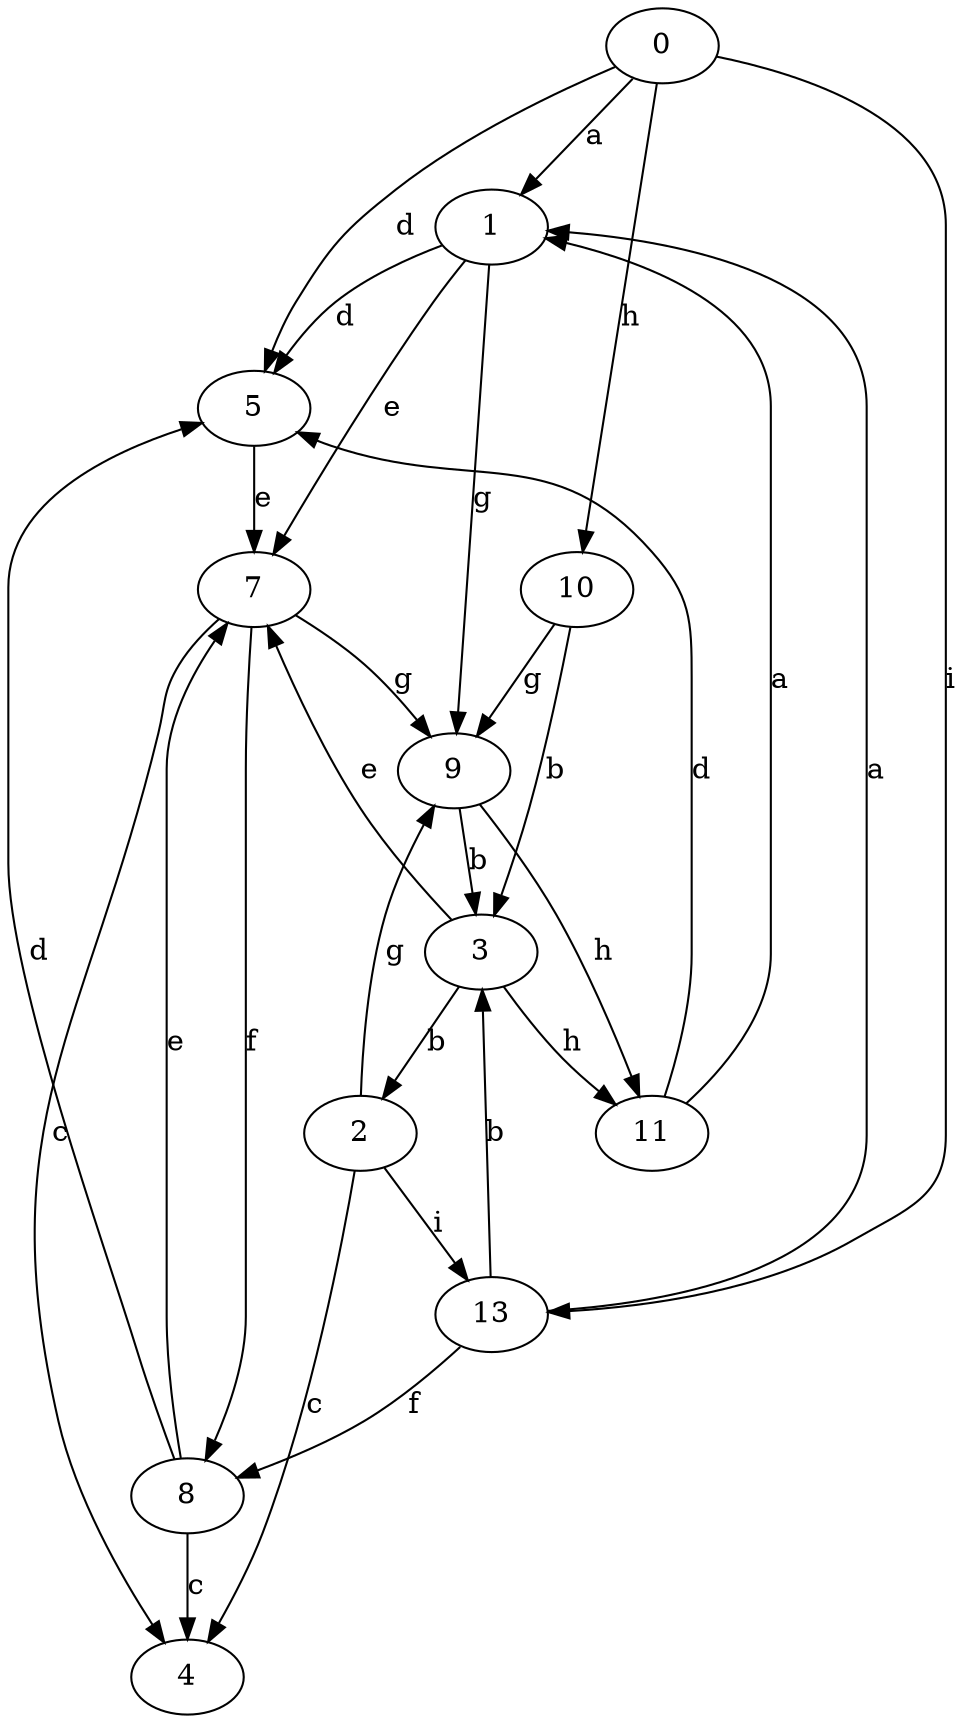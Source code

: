 strict digraph  {
0;
1;
2;
3;
4;
5;
7;
8;
9;
10;
11;
13;
0 -> 1  [label=a];
0 -> 5  [label=d];
0 -> 10  [label=h];
0 -> 13  [label=i];
1 -> 5  [label=d];
1 -> 7  [label=e];
1 -> 9  [label=g];
2 -> 4  [label=c];
2 -> 9  [label=g];
2 -> 13  [label=i];
3 -> 2  [label=b];
3 -> 7  [label=e];
3 -> 11  [label=h];
5 -> 7  [label=e];
7 -> 4  [label=c];
7 -> 8  [label=f];
7 -> 9  [label=g];
8 -> 4  [label=c];
8 -> 5  [label=d];
8 -> 7  [label=e];
9 -> 3  [label=b];
9 -> 11  [label=h];
10 -> 3  [label=b];
10 -> 9  [label=g];
11 -> 1  [label=a];
11 -> 5  [label=d];
13 -> 1  [label=a];
13 -> 3  [label=b];
13 -> 8  [label=f];
}
